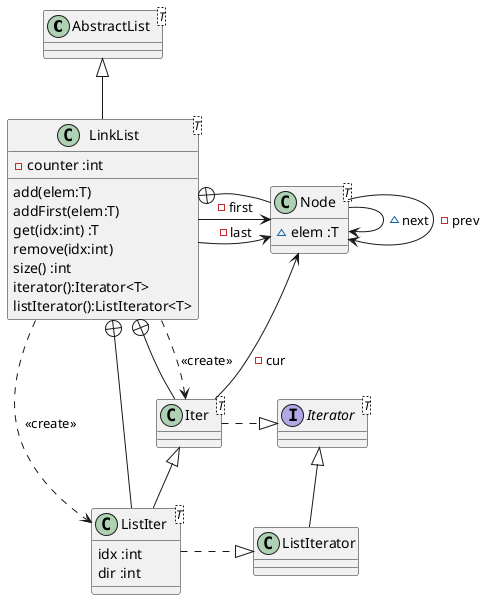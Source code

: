 @startuml

class AbstractList<T>

class LinkList<T> {
  '-first :Node
  -counter :int
  add(elem:T)
  addFirst(elem:T)
  get(idx:int) :T
  remove(idx:int)
  size() :int
  iterator():Iterator<T>
  listIterator():ListIterator<T>
}
LinkList ..> Iter : <<create>>
LinkList ..> ListIter : <<create>>
AbstractList <|-- LinkList

interface Iterator<T> {
   '+hasNext():boolean
   '+next():T
}

class Iter<T> {
   '+hasNext():boolean
   '+next():int
}

class ListIter<T> {
    idx :int
    dir :int
}

class Node<T> {
  ~elem :T
  '~next :Node
}

Node <- Iter : -cur
Node -> Node : ~next
Node -> Node : -prev
'LinkList ..> IntIterator
LinkList +- Node : "  "
LinkList -> Node : -first
LinkList -> Node : -last
LinkList +-- Iter : "   "
LinkList +-- ListIter

Iter .|> Iterator : "      "
Iterator <|-- ListIterator
ListIter .|> ListIterator : "      "
Iter <|-- ListIter

@enduml